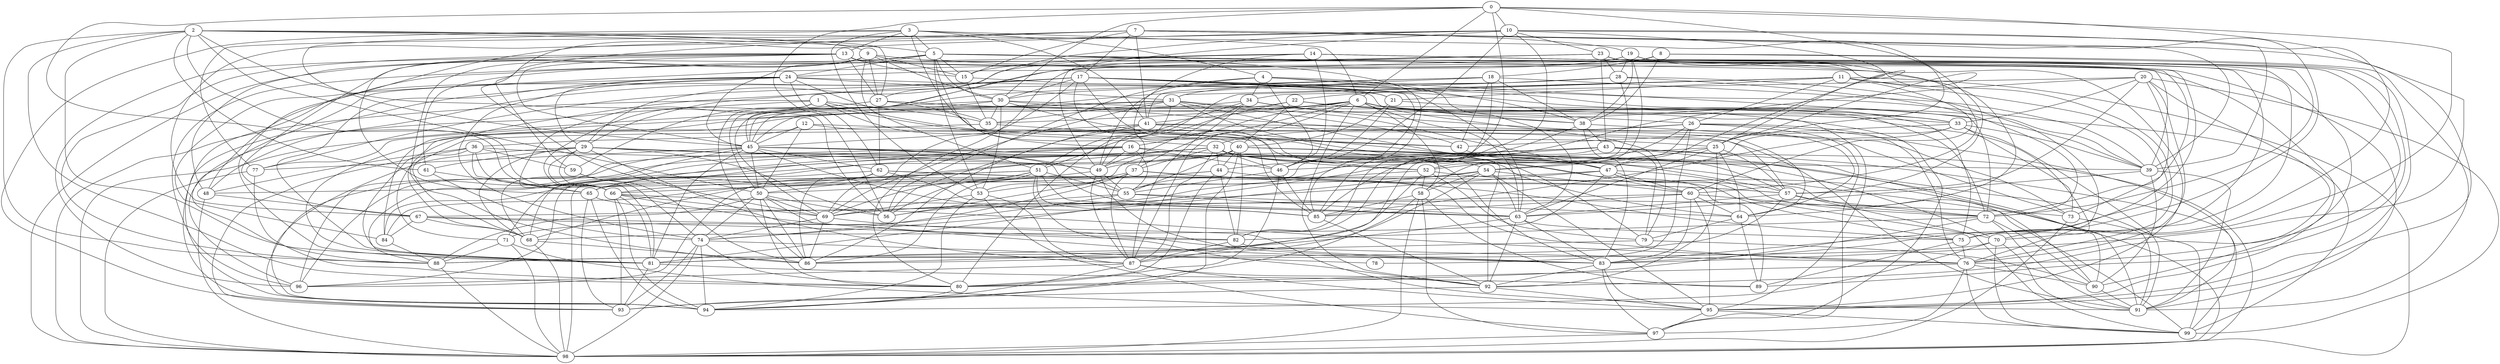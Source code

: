 graph G {
    "15" -- "21";
    "13" -- "88";
    "1" -- "86";
    "24" -- "88";
    "67" -- "68";
    "7" -- "17";
    "28" -- "76";
    "8" -- "18";
    "17" -- "85";
    "21" -- "46";
    "29" -- "68";
    "10" -- "27";
    "6" -- "75";
    "33" -- "47";
    "3" -- "6";
    "39" -- "90";
    "2" -- "50";
    "14" -- "15";
    "32" -- "60";
    "12" -- "91";
    "13" -- "65";
    "24" -- "74";
    "32" -- "87";
    "43" -- "87";
    "36" -- "48";
    "32" -- "96";
    "18" -- "30";
    "36" -- "66";
    "47" -- "75";
    "9" -- "67";
    "50" -- "86";
    "30" -- "98";
    "2" -- "27";
    "33" -- "42";
    "54" -- "74";
    "10" -- "49";
    "51" -- "68";
    "20" -- "99";
    "51" -- "86";
    "16" -- "65";
    "55" -- "56";
    "17" -- "39";
    "17" -- "48";
    "76" -- "97";
    "47" -- "70";
    "5" -- "64";
    "77" -- "80";
    "6" -- "38";
    "69" -- "76";
    "58" -- "85";
    "29" -- "49";
    "77" -- "98";
    "80" -- "94";
    "54" -- "60";
    "11" -- "98";
    "20" -- "76";
    "3" -- "5";
    "73" -- "91";
    "20" -- "85";
    "84" -- "88";
    "32" -- "50";
    "51" -- "63";
    "95" -- "97";
    "9" -- "30";
    "57" -- "88";
    "28" -- "52";
    "36" -- "65";
    "47" -- "65";
    "6" -- "33";
    "40" -- "44";
    "21" -- "40";
    "58" -- "89";
    "58" -- "98";
    "0" -- "75";
    "10" -- "39";
    "31" -- "80";
    "4" -- "63";
    "23" -- "76";
    "4" -- "72";
    "72" -- "90";
    "12" -- "85";
    "16" -- "46";
    "16" -- "55";
    "1" -- "66";
    "17" -- "29";
    "88" -- "98";
    "6" -- "37";
    "50" -- "80";
    "62" -- "63";
    "10" -- "25";
    "83" -- "95";
    "20" -- "57";
    "4" -- "49";
    "52" -- "98";
    "13" -- "27";
    "3" -- "4";
    "43" -- "49";
    "13" -- "45";
    "23" -- "89";
    "24" -- "54";
    "1" -- "52";
    "87" -- "92";
    "16" -- "68";
    "17" -- "33";
    "38" -- "83";
    "49" -- "83";
    "7" -- "77";
    "7" -- "95";
    "71" -- "98";
    "19" -- "60";
    "0" -- "56";
    "30" -- "69";
    "20" -- "34";
    "0" -- "83";
    "54" -- "63";
    "24" -- "31";
    "43" -- "44";
    "32" -- "44";
    "72" -- "80";
    "45" -- "81";
    "53" -- "94";
    "87" -- "96";
    "46" -- "55";
    "9" -- "15";
    "22" -- "97";
    "3" -- "93";
    "17" -- "37";
    "26" -- "76";
    "49" -- "87";
    "7" -- "81";
    "30" -- "64";
    "11" -- "60";
    "31" -- "47";
    "60" -- "83";
    "23" -- "43";
    "52" -- "79";
    "32" -- "39";
    "64" -- "89";
    "16" -- "49";
    "45" -- "85";
    "49" -- "55";
    "38" -- "55";
    "5" -- "30";
    "5" -- "39";
    "38" -- "73";
    "26" -- "71";
    "50" -- "56";
    "71" -- "88";
    "19" -- "50";
    "0" -- "55";
    "40" -- "91";
    "20" -- "33";
    "31" -- "42";
    "75" -- "76";
    "4" -- "34";
    "23" -- "47";
    "45" -- "62";
    "45" -- "89";
    "5" -- "16";
    "14" -- "83";
    "49" -- "50";
    "57" -- "63";
    "57" -- "72";
    "70" -- "91";
    "82" -- "83";
    "42" -- "47";
    "60" -- "64";
    "52" -- "69";
    "44" -- "65";
    "4" -- "38";
    "75" -- "89";
    "74" -- "93";
    "37" -- "53";
    "64" -- "79";
    "18" -- "39";
    "7" -- "39";
    "26" -- "52";
    "59" -- "86";
    "36" -- "93";
    "27" -- "35";
    "48" -- "67";
    "90" -- "91";
    "82" -- "87";
    "63" -- "83";
    "29" -- "81";
    "63" -- "92";
    "29" -- "90";
    "40" -- "99";
    "23" -- "28";
    "41" -- "73";
    "10" -- "67";
    "2" -- "81";
    "37" -- "48";
    "14" -- "46";
    "25" -- "92";
    "66" -- "93";
    "37" -- "57";
    "13" -- "96";
    "37" -- "75";
    "97" -- "98";
    "70" -- "99";
    "17" -- "93";
    "11" -- "22";
    "30" -- "35";
    "11" -- "31";
    "11" -- "49";
    "48" -- "98";
    "6" -- "92";
    "40" -- "94";
    "29" -- "94";
    "60" -- "72";
    "33" -- "73";
    "34" -- "38";
    "3" -- "32";
    "44" -- "82";
    "22" -- "45";
    "3" -- "41";
    "85" -- "92";
    "13" -- "91";
    "1" -- "98";
    "16" -- "96";
    "18" -- "38";
    "70" -- "94";
    "40" -- "53";
    "11" -- "26";
    "41" -- "45";
    "6" -- "87";
    "60" -- "67";
    "62" -- "86";
    "25" -- "46";
    "25" -- "64";
    "10" -- "75";
    "22" -- "40";
    "74" -- "78";
    "51" -- "85";
    "34" -- "51";
    "2" -- "80";
    "43" -- "81";
    "3" -- "45";
    "37" -- "56";
    "43" -- "90";
    "7" -- "15";
    "43" -- "99";
    "55" -- "64";
    "13" -- "95";
    "47" -- "60";
    "47" -- "69";
    "67" -- "84";
    "18" -- "42";
    "5" -- "72";
    "92" -- "95";
    "11" -- "21";
    "58" -- "93";
    "29" -- "66";
    "52" -- "58";
    "54" -- "86";
    "3" -- "13";
    "62" -- "99";
    "22" -- "26";
    "2" -- "57";
    "54" -- "95";
    "2" -- "66";
    "66" -- "69";
    "14" -- "40";
    "24" -- "81";
    "35" -- "81";
    "7" -- "19";
    "26" -- "32";
    "17" -- "69";
    "6" -- "41";
    "5" -- "85";
    "58" -- "97";
    "29" -- "61";
    "40" -- "70";
    "62" -- "76";
    "81" -- "89";
    "31" -- "79";
    "25" -- "54";
    "23" -- "84";
    "51" -- "66";
    "2" -- "61";
    "32" -- "71";
    "66" -- "73";
    "66" -- "82";
    "1" -- "83";
    "43" -- "98";
    "55" -- "63";
    "17" -- "46";
    "24" -- "94";
    "36" -- "59";
    "5" -- "53";
    "36" -- "68";
    "9" -- "51";
    "47" -- "68";
    "69" -- "74";
    "29" -- "56";
    "50" -- "88";
    "6" -- "63";
    "27" -- "95";
    "8" -- "91";
    "54" -- "58";
    "81" -- "93";
    "73" -- "98";
    "20" -- "92";
    "31" -- "92";
    "32" -- "57";
    "2" -- "56";
    "24" -- "62";
    "28" -- "41";
    "76" -- "90";
    "68" -- "86";
    "1" -- "96";
    "76" -- "99";
    "16" -- "94";
    "47" -- "72";
    "28" -- "68";
    "61" -- "65";
    "61" -- "74";
    "50" -- "74";
    "50" -- "83";
    "6" -- "58";
    "8" -- "95";
    "31" -- "69";
    "39" -- "91";
    "51" -- "56";
    "32" -- "52";
    "13" -- "48";
    "95" -- "99";
    "87" -- "95";
    "43" -- "79";
    "65" -- "76";
    "36" -- "49";
    "65" -- "94";
    "57" -- "99";
    "5" -- "61";
    "6" -- "35";
    "21" -- "33";
    "50" -- "69";
    "19" -- "72";
    "10" -- "23";
    "13" -- "25";
    "20" -- "73";
    "4" -- "56";
    "34" -- "84";
    "53" -- "97";
    "16" -- "57";
    "28" -- "31";
    "76" -- "80";
    "9" -- "27";
    "46" -- "85";
    "9" -- "45";
    "26" -- "97";
    "27" -- "62";
    "6" -- "39";
    "19" -- "58";
    "69" -- "86";
    "2" -- "5";
    "62" -- "65";
    "39" -- "63";
    "83" -- "97";
    "60" -- "95";
    "24" -- "29";
    "31" -- "77";
    "51" -- "55";
    "87" -- "94";
    "5" -- "15";
    "5" -- "24";
    "46" -- "80";
    "65" -- "93";
    "6" -- "16";
    "68" -- "98";
    "30" -- "53";
    "27" -- "66";
    "19" -- "80";
    "2" -- "9";
    "31" -- "45";
    "11" -- "76";
    "83" -- "92";
    "12" -- "50";
    "52" -- "86";
    "13" -- "15";
    "4" -- "46";
    "41" -- "86";
    "32" -- "37";
    "33" -- "91";
    "53" -- "69";
    "32" -- "46";
    "72" -- "82";
    "35" -- "42";
    "72" -- "91";
    "53" -- "87";
    "16" -- "47";
    "17" -- "21";
    "17" -- "30";
    "26" -- "78";
    "79" -- "81";
    "79" -- "90";
    "7" -- "83";
    "71" -- "95";
    "12" -- "36";
    "60" -- "85";
    "23" -- "45";
    "12" -- "45";
    "1" -- "35";
    "37" -- "74";
    "34" -- "87";
    "45" -- "96";
    "14" -- "90";
    "7" -- "69";
    "0" -- "30";
    "26" -- "91";
    "40" -- "84";
    "30" -- "70";
    "31" -- "35";
    "0" -- "66";
    "11" -- "75";
    "45" -- "55";
    "34" -- "64";
    "38" -- "43";
    "37" -- "87";
    "27" -- "33";
    "0" -- "25";
    "8" -- "38";
    "19" -- "38";
    "18" -- "82";
    "63" -- "81";
    "25" -- "63";
    "33" -- "85";
    "45" -- "50";
    "1" -- "25";
    "2" -- "88";
    "3" -- "53";
    "45" -- "68";
    "45" -- "77";
    "7" -- "41";
    "26" -- "54";
    "70" -- "88";
    "18" -- "59";
    "8" -- "24";
    "5" -- "98";
    "30" -- "42";
    "6" -- "72";
    "6" -- "81";
    "41" -- "57";
    "62" -- "98";
    "44" -- "80";
    "14" -- "48";
    "45" -- "63";
    "14" -- "75";
    "59" -- "74";
    "18" -- "45";
    "17" -- "77";
    "0" -- "6";
    "19" -- "28";
    "33" -- "39";
    "29" -- "87";
    "10" -- "46";
    "40" -- "96";
    "44" -- "57";
    "44" -- "66";
    "10" -- "82";
    "34" -- "49";
    "66" -- "81";
    "51" -- "92";
    "74" -- "94";
    "32" -- "88";
    "14" -- "70";
    "15" -- "35";
    "55" -- "71";
    "67" -- "82";
    "17" -- "63";
    "67" -- "91";
    "28" -- "72";
    "0" -- "10";
    "92" -- "93";
    "40" -- "55";
    "9" -- "86";
    "17" -- "99";
    "29" -- "64";
    "9" -- "95";
    "63" -- "75";
    "40" -- "82";
    "41" -- "47";
    "41" -- "56";
    "54" -- "84";
    "10" -- "59";
    "25" -- "57";
    "51" -- "69";
    "14" -- "29";
    "74" -- "80";
    "23" -- "96";
    "22" -- "51";
    "74" -- "98";
    "24" -- "79";
    "66" -- "94";
}
